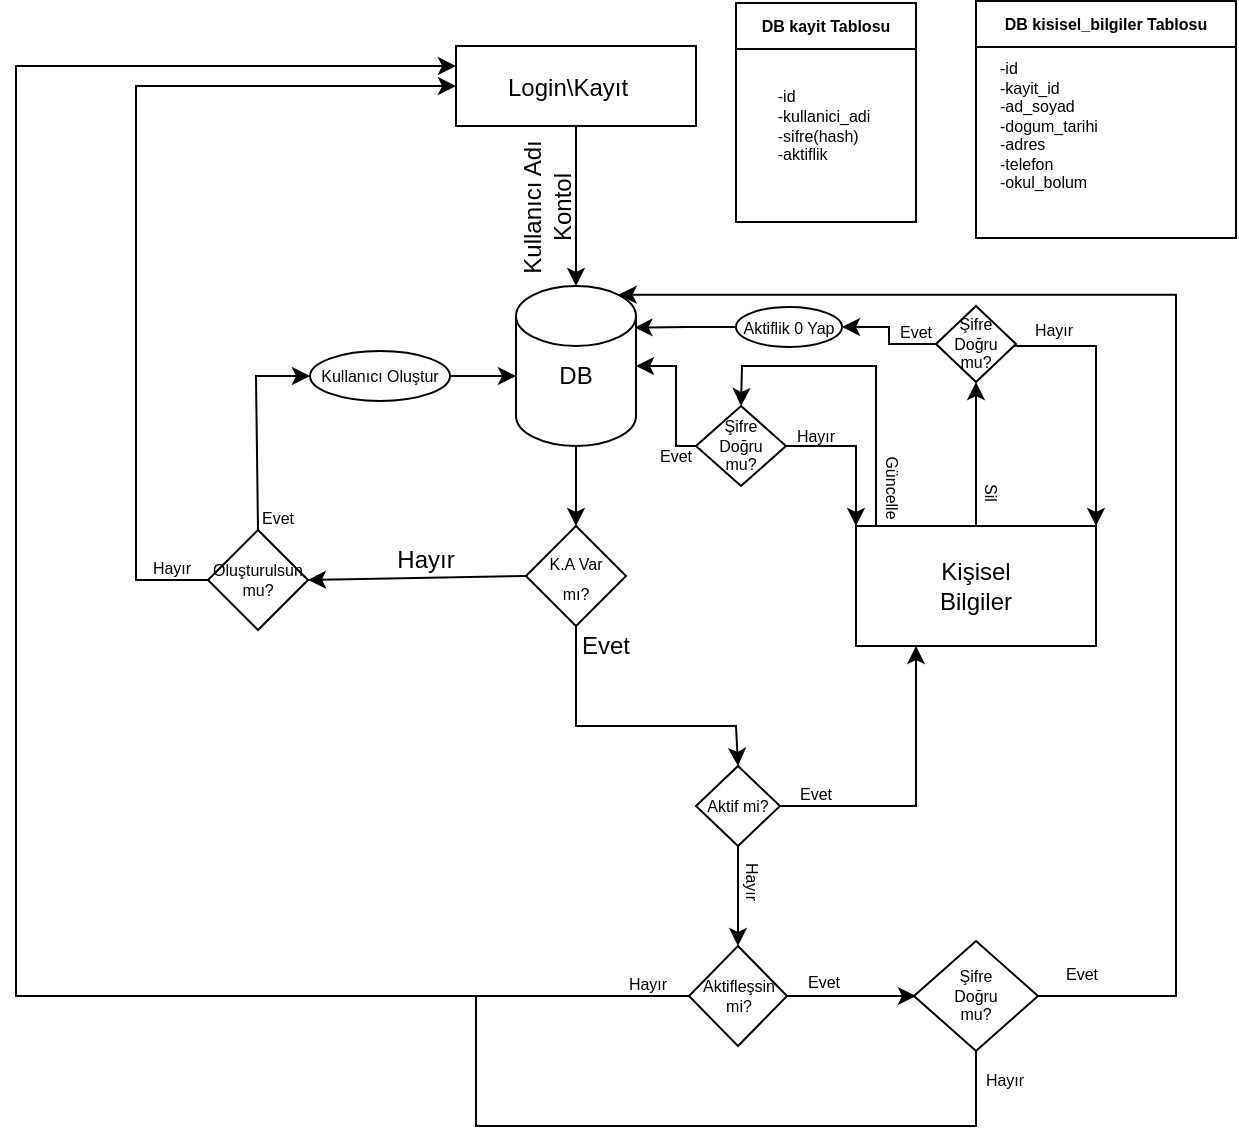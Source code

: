 <mxfile version="20.3.7" type="device"><diagram id="HKkrCmGYURDAKCjTh6zd" name="Page-1"><mxGraphModel dx="1174" dy="635" grid="1" gridSize="10" guides="1" tooltips="1" connect="1" arrows="1" fold="1" page="1" pageScale="1" pageWidth="850" pageHeight="1100" math="0" shadow="0"><root><mxCell id="0"/><mxCell id="1" parent="0"/><mxCell id="K2vMObQOyReV38o3l-63-1" value="" style="rounded=0;whiteSpace=wrap;html=1;" vertex="1" parent="1"><mxGeometry x="360" y="40" width="120" height="40" as="geometry"/></mxCell><mxCell id="K2vMObQOyReV38o3l-63-2" value="Login\Kayıt" style="text;strokeColor=none;fillColor=none;align=left;verticalAlign=middle;spacingLeft=4;spacingRight=4;overflow=hidden;points=[[0,0.5],[1,0.5]];portConstraint=eastwest;rotatable=0;" vertex="1" parent="1"><mxGeometry x="380" y="45" width="100" height="30" as="geometry"/></mxCell><mxCell id="K2vMObQOyReV38o3l-63-3" value="" style="shape=cylinder3;whiteSpace=wrap;html=1;boundedLbl=1;backgroundOutline=1;size=15;" vertex="1" parent="1"><mxGeometry x="390" y="160" width="60" height="80" as="geometry"/></mxCell><mxCell id="K2vMObQOyReV38o3l-63-4" value="DB" style="text;html=1;strokeColor=none;fillColor=none;align=center;verticalAlign=middle;whiteSpace=wrap;rounded=0;" vertex="1" parent="1"><mxGeometry x="390" y="190" width="60" height="30" as="geometry"/></mxCell><mxCell id="K2vMObQOyReV38o3l-63-6" value="Kullanıcı Adı Kontol" style="text;html=1;strokeColor=none;fillColor=none;align=center;verticalAlign=middle;whiteSpace=wrap;rounded=0;rotation=-90;" vertex="1" parent="1"><mxGeometry x="357" y="113" width="96" height="15" as="geometry"/></mxCell><mxCell id="K2vMObQOyReV38o3l-63-96" style="edgeStyle=orthogonalEdgeStyle;rounded=0;orthogonalLoop=1;jettySize=auto;html=1;entryX=0.5;entryY=1;entryDx=0;entryDy=0;fontSize=8;" edge="1" parent="1" source="K2vMObQOyReV38o3l-63-15" target="K2vMObQOyReV38o3l-63-81"><mxGeometry relative="1" as="geometry"/></mxCell><mxCell id="K2vMObQOyReV38o3l-63-15" value="" style="rounded=0;whiteSpace=wrap;html=1;" vertex="1" parent="1"><mxGeometry x="560" y="280" width="120" height="60" as="geometry"/></mxCell><mxCell id="K2vMObQOyReV38o3l-63-16" value="Kişisel Bilgiler" style="text;html=1;strokeColor=none;fillColor=none;align=center;verticalAlign=middle;whiteSpace=wrap;rounded=0;" vertex="1" parent="1"><mxGeometry x="585" y="290" width="70" height="40" as="geometry"/></mxCell><mxCell id="K2vMObQOyReV38o3l-63-21" value="" style="endArrow=classic;html=1;rounded=0;exitX=0.5;exitY=1;exitDx=0;exitDy=0;entryX=0.5;entryY=0;entryDx=0;entryDy=0;entryPerimeter=0;" edge="1" parent="1" source="K2vMObQOyReV38o3l-63-1" target="K2vMObQOyReV38o3l-63-3"><mxGeometry width="50" height="50" relative="1" as="geometry"><mxPoint x="390" y="260" as="sourcePoint"/><mxPoint x="440" y="210" as="targetPoint"/></mxGeometry></mxCell><mxCell id="K2vMObQOyReV38o3l-63-24" value="&lt;span style=&quot;font-size: 8px;&quot;&gt;K.A Var&lt;/span&gt;&lt;br style=&quot;font-size: 8px;&quot;&gt;&lt;span style=&quot;font-size: 8px;&quot;&gt;mı?&lt;/span&gt;" style="rhombus;whiteSpace=wrap;html=1;" vertex="1" parent="1"><mxGeometry x="395" y="280" width="50" height="50" as="geometry"/></mxCell><mxCell id="K2vMObQOyReV38o3l-63-27" value="Evet" style="text;html=1;strokeColor=none;fillColor=none;align=center;verticalAlign=middle;whiteSpace=wrap;rounded=0;" vertex="1" parent="1"><mxGeometry x="408" y="332" width="54" height="15" as="geometry"/></mxCell><mxCell id="K2vMObQOyReV38o3l-63-28" value="Hayır" style="text;html=1;strokeColor=none;fillColor=none;align=center;verticalAlign=middle;whiteSpace=wrap;rounded=0;" vertex="1" parent="1"><mxGeometry x="315" y="282" width="60" height="30" as="geometry"/></mxCell><mxCell id="K2vMObQOyReV38o3l-63-44" value="" style="endArrow=classic;html=1;rounded=0;fontSize=8;exitX=0.5;exitY=1;exitDx=0;exitDy=0;exitPerimeter=0;entryX=0.5;entryY=0;entryDx=0;entryDy=0;" edge="1" parent="1" source="K2vMObQOyReV38o3l-63-3" target="K2vMObQOyReV38o3l-63-24"><mxGeometry width="50" height="50" relative="1" as="geometry"><mxPoint x="470" y="280" as="sourcePoint"/><mxPoint x="520" y="230" as="targetPoint"/></mxGeometry></mxCell><mxCell id="K2vMObQOyReV38o3l-63-45" value="Oluşturulsun mu?" style="rhombus;whiteSpace=wrap;html=1;fontSize=8;" vertex="1" parent="1"><mxGeometry x="236" y="282" width="50" height="50" as="geometry"/></mxCell><mxCell id="K2vMObQOyReV38o3l-63-47" value="" style="endArrow=classic;html=1;rounded=0;fontSize=8;entryX=1;entryY=0.5;entryDx=0;entryDy=0;exitX=0;exitY=0.5;exitDx=0;exitDy=0;" edge="1" parent="1" source="K2vMObQOyReV38o3l-63-24" target="K2vMObQOyReV38o3l-63-45"><mxGeometry width="50" height="50" relative="1" as="geometry"><mxPoint x="360" y="307" as="sourcePoint"/><mxPoint x="326" y="307" as="targetPoint"/></mxGeometry></mxCell><mxCell id="K2vMObQOyReV38o3l-63-49" value="" style="endArrow=classic;html=1;rounded=0;fontSize=8;entryX=0;entryY=0.5;entryDx=0;entryDy=0;exitX=0;exitY=0.5;exitDx=0;exitDy=0;" edge="1" parent="1" source="K2vMObQOyReV38o3l-63-45" target="K2vMObQOyReV38o3l-63-1"><mxGeometry width="50" height="50" relative="1" as="geometry"><mxPoint x="266" y="307" as="sourcePoint"/><mxPoint x="290" y="280" as="targetPoint"/><Array as="points"><mxPoint x="200" y="307"/><mxPoint x="200" y="60"/></Array></mxGeometry></mxCell><mxCell id="K2vMObQOyReV38o3l-63-50" value="Hayır" style="text;html=1;strokeColor=none;fillColor=none;align=center;verticalAlign=middle;whiteSpace=wrap;rounded=0;fontSize=8;" vertex="1" parent="1"><mxGeometry x="188" y="286" width="60" height="30" as="geometry"/></mxCell><mxCell id="K2vMObQOyReV38o3l-63-52" value="" style="endArrow=classic;html=1;rounded=0;fontSize=8;exitX=0.5;exitY=0;exitDx=0;exitDy=0;entryX=0;entryY=0.5;entryDx=0;entryDy=0;" edge="1" parent="1" source="K2vMObQOyReV38o3l-63-45" target="K2vMObQOyReV38o3l-63-79"><mxGeometry width="50" height="50" relative="1" as="geometry"><mxPoint x="280" y="250" as="sourcePoint"/><mxPoint x="330" y="200" as="targetPoint"/><Array as="points"><mxPoint x="260" y="205"/></Array></mxGeometry></mxCell><mxCell id="K2vMObQOyReV38o3l-63-53" value="Evet" style="text;html=1;strokeColor=none;fillColor=none;align=center;verticalAlign=middle;whiteSpace=wrap;rounded=0;fontSize=8;" vertex="1" parent="1"><mxGeometry x="251" y="266" width="40" height="20" as="geometry"/></mxCell><mxCell id="K2vMObQOyReV38o3l-63-54" value="" style="endArrow=classic;html=1;rounded=0;fontSize=8;exitX=0.5;exitY=1;exitDx=0;exitDy=0;entryX=0.5;entryY=0;entryDx=0;entryDy=0;" edge="1" parent="1" source="K2vMObQOyReV38o3l-63-24" target="K2vMObQOyReV38o3l-63-83"><mxGeometry width="50" height="50" relative="1" as="geometry"><mxPoint x="480" y="340" as="sourcePoint"/><mxPoint x="560" y="306" as="targetPoint"/><Array as="points"><mxPoint x="420" y="380"/><mxPoint x="500" y="380"/></Array></mxGeometry></mxCell><mxCell id="K2vMObQOyReV38o3l-63-66" value="Şifre&lt;br&gt;Doğru &lt;br&gt;mu?" style="rhombus;whiteSpace=wrap;html=1;fontSize=8;" vertex="1" parent="1"><mxGeometry x="480" y="220" width="45" height="40" as="geometry"/></mxCell><mxCell id="K2vMObQOyReV38o3l-63-67" value="" style="endArrow=classic;html=1;rounded=0;fontSize=8;entryX=0.5;entryY=0;entryDx=0;entryDy=0;" edge="1" parent="1" target="K2vMObQOyReV38o3l-63-66"><mxGeometry width="50" height="50" relative="1" as="geometry"><mxPoint x="570" y="280" as="sourcePoint"/><mxPoint x="530" y="230" as="targetPoint"/><Array as="points"><mxPoint x="570" y="200"/><mxPoint x="503" y="200"/></Array></mxGeometry></mxCell><mxCell id="K2vMObQOyReV38o3l-63-71" value="Güncelle" style="text;html=1;strokeColor=none;fillColor=none;align=center;verticalAlign=middle;whiteSpace=wrap;rounded=0;fontSize=8;rotation=90;" vertex="1" parent="1"><mxGeometry x="548" y="246" width="60" height="30" as="geometry"/></mxCell><mxCell id="K2vMObQOyReV38o3l-63-73" value="" style="endArrow=classic;html=1;rounded=0;fontSize=8;entryX=0;entryY=0;entryDx=0;entryDy=0;exitX=1;exitY=0.5;exitDx=0;exitDy=0;" edge="1" parent="1" source="K2vMObQOyReV38o3l-63-66" target="K2vMObQOyReV38o3l-63-15"><mxGeometry width="50" height="50" relative="1" as="geometry"><mxPoint x="540" y="240" as="sourcePoint"/><mxPoint x="500" y="260" as="targetPoint"/><Array as="points"><mxPoint x="560" y="240"/></Array></mxGeometry></mxCell><mxCell id="K2vMObQOyReV38o3l-63-74" value="Hayır" style="text;html=1;strokeColor=none;fillColor=none;align=center;verticalAlign=middle;whiteSpace=wrap;rounded=0;fontSize=8;" vertex="1" parent="1"><mxGeometry x="530" y="230" width="20" height="10" as="geometry"/></mxCell><mxCell id="K2vMObQOyReV38o3l-63-76" value="" style="endArrow=classic;html=1;rounded=0;fontSize=8;exitX=0;exitY=0.5;exitDx=0;exitDy=0;entryX=1;entryY=0.5;entryDx=0;entryDy=0;entryPerimeter=0;" edge="1" parent="1" source="K2vMObQOyReV38o3l-63-66" target="K2vMObQOyReV38o3l-63-3"><mxGeometry width="50" height="50" relative="1" as="geometry"><mxPoint x="480" y="310" as="sourcePoint"/><mxPoint x="530" y="260" as="targetPoint"/><Array as="points"><mxPoint x="470" y="240"/><mxPoint x="470" y="200"/></Array></mxGeometry></mxCell><mxCell id="K2vMObQOyReV38o3l-63-77" value="Evet" style="text;html=1;strokeColor=none;fillColor=none;align=center;verticalAlign=middle;whiteSpace=wrap;rounded=0;fontSize=8;" vertex="1" parent="1"><mxGeometry x="460" y="240" width="20" height="10" as="geometry"/></mxCell><mxCell id="K2vMObQOyReV38o3l-63-79" value="Kullanıcı Oluştur" style="ellipse;whiteSpace=wrap;html=1;fontSize=8;" vertex="1" parent="1"><mxGeometry x="287" y="192.5" width="70" height="25" as="geometry"/></mxCell><mxCell id="K2vMObQOyReV38o3l-63-80" value="" style="endArrow=classic;html=1;rounded=0;fontSize=8;exitX=1;exitY=0.5;exitDx=0;exitDy=0;entryX=0;entryY=0.5;entryDx=0;entryDy=0;" edge="1" parent="1" source="K2vMObQOyReV38o3l-63-79" target="K2vMObQOyReV38o3l-63-4"><mxGeometry width="50" height="50" relative="1" as="geometry"><mxPoint x="330" y="270" as="sourcePoint"/><mxPoint x="380" y="220" as="targetPoint"/></mxGeometry></mxCell><mxCell id="K2vMObQOyReV38o3l-63-97" style="edgeStyle=orthogonalEdgeStyle;rounded=0;orthogonalLoop=1;jettySize=auto;html=1;fontSize=8;entryX=1;entryY=0.5;entryDx=0;entryDy=0;" edge="1" parent="1" source="K2vMObQOyReV38o3l-63-81" target="K2vMObQOyReV38o3l-63-100"><mxGeometry relative="1" as="geometry"><mxPoint x="560" y="190" as="targetPoint"/></mxGeometry></mxCell><mxCell id="K2vMObQOyReV38o3l-63-102" style="edgeStyle=orthogonalEdgeStyle;rounded=0;orthogonalLoop=1;jettySize=auto;html=1;entryX=1;entryY=0;entryDx=0;entryDy=0;fontSize=8;" edge="1" parent="1" source="K2vMObQOyReV38o3l-63-81" target="K2vMObQOyReV38o3l-63-15"><mxGeometry relative="1" as="geometry"><Array as="points"><mxPoint x="680" y="190"/></Array></mxGeometry></mxCell><mxCell id="K2vMObQOyReV38o3l-63-81" value="Şifre&lt;br&gt;Doğru&lt;br&gt;mu?" style="rhombus;whiteSpace=wrap;html=1;fontSize=8;" vertex="1" parent="1"><mxGeometry x="600" y="170" width="40" height="38" as="geometry"/></mxCell><mxCell id="K2vMObQOyReV38o3l-63-85" value="" style="edgeStyle=orthogonalEdgeStyle;rounded=0;orthogonalLoop=1;jettySize=auto;html=1;fontSize=8;" edge="1" parent="1" source="K2vMObQOyReV38o3l-63-83" target="K2vMObQOyReV38o3l-63-84"><mxGeometry relative="1" as="geometry"><Array as="points"><mxPoint x="501" y="460"/><mxPoint x="501" y="460"/></Array></mxGeometry></mxCell><mxCell id="K2vMObQOyReV38o3l-63-86" style="edgeStyle=orthogonalEdgeStyle;rounded=0;orthogonalLoop=1;jettySize=auto;html=1;entryX=0.25;entryY=1;entryDx=0;entryDy=0;fontSize=8;" edge="1" parent="1" source="K2vMObQOyReV38o3l-63-83" target="K2vMObQOyReV38o3l-63-15"><mxGeometry relative="1" as="geometry"/></mxCell><mxCell id="K2vMObQOyReV38o3l-63-83" value="Aktif mi?" style="rhombus;whiteSpace=wrap;html=1;fontSize=8;" vertex="1" parent="1"><mxGeometry x="480" y="400" width="42" height="40" as="geometry"/></mxCell><mxCell id="K2vMObQOyReV38o3l-63-89" style="edgeStyle=orthogonalEdgeStyle;rounded=0;orthogonalLoop=1;jettySize=auto;html=1;entryX=0.855;entryY=0;entryDx=0;entryDy=4.35;fontSize=8;entryPerimeter=0;" edge="1" parent="1" target="K2vMObQOyReV38o3l-63-3"><mxGeometry relative="1" as="geometry"><mxPoint x="650" y="515" as="sourcePoint"/><Array as="points"><mxPoint x="720" y="515"/><mxPoint x="720" y="164"/></Array></mxGeometry></mxCell><mxCell id="K2vMObQOyReV38o3l-63-93" style="edgeStyle=orthogonalEdgeStyle;rounded=0;orthogonalLoop=1;jettySize=auto;html=1;entryX=0;entryY=0.25;entryDx=0;entryDy=0;fontSize=8;" edge="1" parent="1" source="K2vMObQOyReV38o3l-63-84" target="K2vMObQOyReV38o3l-63-1"><mxGeometry relative="1" as="geometry"><Array as="points"><mxPoint x="140" y="515"/><mxPoint x="140" y="50"/></Array></mxGeometry></mxCell><mxCell id="K2vMObQOyReV38o3l-63-120" style="edgeStyle=orthogonalEdgeStyle;rounded=0;orthogonalLoop=1;jettySize=auto;html=1;fontSize=8;" edge="1" parent="1" source="K2vMObQOyReV38o3l-63-84"><mxGeometry relative="1" as="geometry"><mxPoint x="590" y="515" as="targetPoint"/></mxGeometry></mxCell><mxCell id="K2vMObQOyReV38o3l-63-84" value="Aktifleşsin mi?" style="rhombus;whiteSpace=wrap;html=1;fontSize=8;" vertex="1" parent="1"><mxGeometry x="476.5" y="490" width="49" height="50" as="geometry"/></mxCell><mxCell id="K2vMObQOyReV38o3l-63-87" value="Evet" style="text;html=1;strokeColor=none;fillColor=none;align=center;verticalAlign=middle;whiteSpace=wrap;rounded=0;fontSize=8;" vertex="1" parent="1"><mxGeometry x="520" y="409" width="40" height="10" as="geometry"/></mxCell><mxCell id="K2vMObQOyReV38o3l-63-91" value="Hayır" style="text;html=1;strokeColor=none;fillColor=none;align=center;verticalAlign=middle;whiteSpace=wrap;rounded=0;fontSize=8;rotation=90;" vertex="1" parent="1"><mxGeometry x="493" y="453" width="30" height="10" as="geometry"/></mxCell><mxCell id="K2vMObQOyReV38o3l-63-92" value="Evet" style="text;html=1;strokeColor=none;fillColor=none;align=center;verticalAlign=middle;whiteSpace=wrap;rounded=0;fontSize=8;" vertex="1" parent="1"><mxGeometry x="529" y="503" width="30" height="10" as="geometry"/></mxCell><mxCell id="K2vMObQOyReV38o3l-63-94" value="Hayır" style="text;html=1;strokeColor=none;fillColor=none;align=center;verticalAlign=middle;whiteSpace=wrap;rounded=0;fontSize=8;" vertex="1" parent="1"><mxGeometry x="618" y="550" width="33" height="14" as="geometry"/></mxCell><mxCell id="K2vMObQOyReV38o3l-63-99" value="Evet" style="text;html=1;strokeColor=none;fillColor=none;align=center;verticalAlign=middle;whiteSpace=wrap;rounded=0;fontSize=8;" vertex="1" parent="1"><mxGeometry x="580" y="175" width="20" height="15.5" as="geometry"/></mxCell><mxCell id="K2vMObQOyReV38o3l-63-101" style="edgeStyle=orthogonalEdgeStyle;rounded=0;orthogonalLoop=1;jettySize=auto;html=1;entryX=0.987;entryY=0.26;entryDx=0;entryDy=0;entryPerimeter=0;fontSize=8;" edge="1" parent="1" source="K2vMObQOyReV38o3l-63-100" target="K2vMObQOyReV38o3l-63-3"><mxGeometry relative="1" as="geometry"/></mxCell><mxCell id="K2vMObQOyReV38o3l-63-100" value="Aktiflik 0 Yap" style="ellipse;whiteSpace=wrap;html=1;fontSize=8;" vertex="1" parent="1"><mxGeometry x="500" y="170.5" width="53" height="20" as="geometry"/></mxCell><mxCell id="K2vMObQOyReV38o3l-63-104" value="Hayır" style="text;html=1;strokeColor=none;fillColor=none;align=center;verticalAlign=middle;whiteSpace=wrap;rounded=0;fontSize=8;" vertex="1" parent="1"><mxGeometry x="645" y="174" width="27.5" height="16" as="geometry"/></mxCell><mxCell id="K2vMObQOyReV38o3l-63-107" value="Sil" style="text;html=1;strokeColor=none;fillColor=none;align=center;verticalAlign=middle;whiteSpace=wrap;rounded=0;fontSize=8;rotation=90;" vertex="1" parent="1"><mxGeometry x="613" y="256" width="30" height="15" as="geometry"/></mxCell><mxCell id="K2vMObQOyReV38o3l-63-109" value="DB kayit Tablosu" style="swimlane;fontSize=8;" vertex="1" parent="1"><mxGeometry x="500" y="18.5" width="90" height="109.5" as="geometry"/></mxCell><mxCell id="K2vMObQOyReV38o3l-63-115" value="&lt;div style=&quot;text-align: left;&quot;&gt;&lt;span data-darkreader-inline-color=&quot;&quot; data-darkreader-inline-bgcolor=&quot;&quot; style=&quot;background-color: initial; color: rgb(0, 0, 0); --darkreader-inline-bgcolor: initial; --darkreader-inline-color:#181a1b;&quot;&gt;-id&lt;/span&gt;&lt;/div&gt;&lt;span style=&quot;&quot;&gt;&lt;div style=&quot;text-align: left;&quot;&gt;&lt;span data-darkreader-inline-color=&quot;&quot; data-darkreader-inline-bgcolor=&quot;&quot; style=&quot;background-color: initial; color: rgb(0, 0, 0); --darkreader-inline-bgcolor: initial; --darkreader-inline-color:#181a1b;&quot;&gt;-kullanici_adi&lt;/span&gt;&lt;/div&gt;&lt;div style=&quot;text-align: left;&quot;&gt;&lt;span data-darkreader-inline-color=&quot;&quot; data-darkreader-inline-bgcolor=&quot;&quot; style=&quot;background-color: initial; color: rgb(0, 0, 0); --darkreader-inline-bgcolor: initial; --darkreader-inline-color:#181a1b;&quot;&gt;-sifre(hash)&lt;/span&gt;&lt;/div&gt;&lt;div style=&quot;text-align: left;&quot;&gt;&lt;span data-darkreader-inline-color=&quot;&quot; data-darkreader-inline-bgcolor=&quot;&quot; style=&quot;background-color: initial; color: rgb(0, 0, 0); --darkreader-inline-bgcolor: initial; --darkreader-inline-color:#181a1b;&quot;&gt;-aktiflik&lt;/span&gt;&lt;/div&gt;&lt;/span&gt;" style="text;html=1;strokeColor=none;fillColor=none;align=center;verticalAlign=middle;whiteSpace=wrap;rounded=0;fontSize=8;" vertex="1" parent="K2vMObQOyReV38o3l-63-109"><mxGeometry x="14" y="21.5" width="60" height="80" as="geometry"/></mxCell><mxCell id="K2vMObQOyReV38o3l-63-117" value="DB kisisel_bilgiler Tablosu" style="swimlane;fontSize=8;startSize=23;" vertex="1" parent="1"><mxGeometry x="620" y="17.5" width="130" height="118.5" as="geometry"/></mxCell><mxCell id="K2vMObQOyReV38o3l-63-119" value="-id&lt;br&gt;-kayit_id&lt;br&gt;-ad_soyad&lt;br&gt;-dogum_tarihi&lt;br&gt;-adres&lt;br&gt;-telefon&lt;br&gt;-okul_bolum" style="text;html=1;strokeColor=none;fillColor=none;align=left;verticalAlign=middle;whiteSpace=wrap;rounded=0;fontSize=8;" vertex="1" parent="K2vMObQOyReV38o3l-63-117"><mxGeometry x="10" y="6.5" width="80" height="112" as="geometry"/></mxCell><mxCell id="K2vMObQOyReV38o3l-63-121" value="Şifre &lt;br&gt;Doğru &lt;br&gt;mu?" style="rhombus;whiteSpace=wrap;html=1;fontSize=8;" vertex="1" parent="1"><mxGeometry x="589" y="487.5" width="62" height="55" as="geometry"/></mxCell><mxCell id="K2vMObQOyReV38o3l-63-124" value="Evet" style="text;html=1;strokeColor=none;fillColor=none;align=center;verticalAlign=middle;whiteSpace=wrap;rounded=0;fontSize=8;" vertex="1" parent="1"><mxGeometry x="658" y="494" width="30" height="20" as="geometry"/></mxCell><mxCell id="K2vMObQOyReV38o3l-63-125" value="" style="endArrow=none;html=1;rounded=0;fontSize=8;exitX=0.5;exitY=1;exitDx=0;exitDy=0;" edge="1" parent="1" source="K2vMObQOyReV38o3l-63-121"><mxGeometry width="50" height="50" relative="1" as="geometry"><mxPoint x="620" y="600" as="sourcePoint"/><mxPoint x="370" y="515" as="targetPoint"/><Array as="points"><mxPoint x="620" y="580"/><mxPoint x="370" y="580"/></Array></mxGeometry></mxCell><mxCell id="K2vMObQOyReV38o3l-63-126" value="Hayır" style="text;html=1;strokeColor=none;fillColor=none;align=center;verticalAlign=middle;whiteSpace=wrap;rounded=0;fontSize=8;" vertex="1" parent="1"><mxGeometry x="431" y="499" width="50" height="20" as="geometry"/></mxCell></root></mxGraphModel></diagram></mxfile>